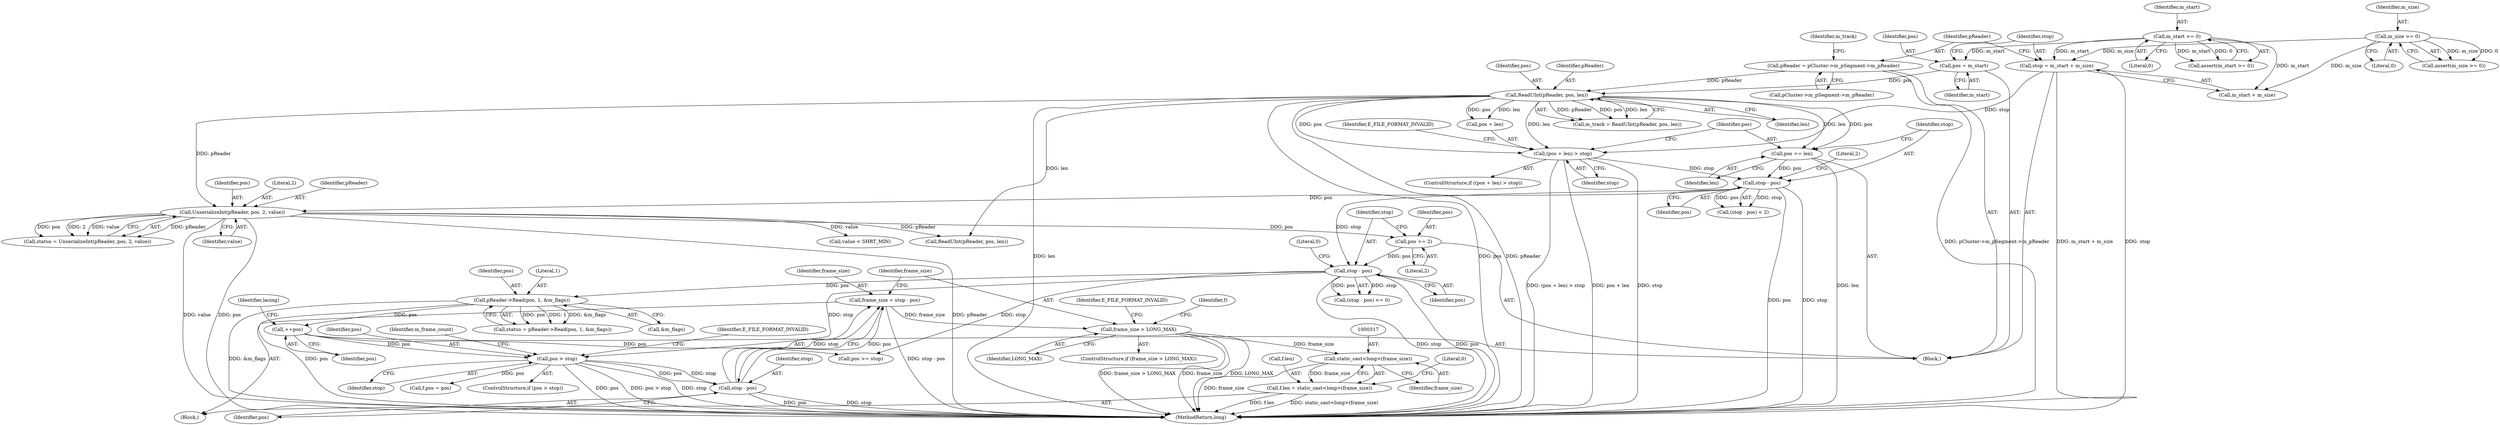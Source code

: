 digraph "1_Android_04839626ed859623901ebd3a5fd483982186b59d_174@integer" {
"1000301" [label="(Call,frame_size = stop - pos)"];
"1000303" [label="(Call,stop - pos)"];
"1000277" [label="(Call,pos > stop)"];
"1000269" [label="(Call,++pos)"];
"1000251" [label="(Call,pReader->Read(pos, 1, &m_flags))"];
"1000243" [label="(Call,stop - pos)"];
"1000202" [label="(Call,stop - pos)"];
"1000190" [label="(Call,(pos + len) > stop)"];
"1000179" [label="(Call,ReadUInt(pReader, pos, len))"];
"1000170" [label="(Call,pReader = pCluster->m_pSegment->m_pReader)"];
"1000160" [label="(Call,pos = m_start)"];
"1000140" [label="(Call,m_start >= 0)"];
"1000164" [label="(Call,stop = m_start + m_size)"];
"1000144" [label="(Call,m_size >= 0)"];
"1000197" [label="(Call,pos += len)"];
"1000238" [label="(Call,pos += 2)"];
"1000212" [label="(Call,UnserializeInt(pReader, pos, 2, value))"];
"1000307" [label="(Call,frame_size > LONG_MAX)"];
"1000316" [label="(Call,static_cast<long>(frame_size))"];
"1000312" [label="(Call,f.len = static_cast<long>(frame_size))"];
"1000251" [label="(Call,pReader->Read(pos, 1, &m_flags))"];
"1000171" [label="(Identifier,pReader)"];
"1000222" [label="(Call,value < SHRT_MIN)"];
"1000191" [label="(Call,pos + len)"];
"1000141" [label="(Identifier,m_start)"];
"1000303" [label="(Call,stop - pos)"];
"1000252" [label="(Identifier,pos)"];
"1000199" [label="(Identifier,len)"];
"1000202" [label="(Call,stop - pos)"];
"1000214" [label="(Identifier,pos)"];
"1000172" [label="(Call,pCluster->m_pSegment->m_pReader)"];
"1000309" [label="(Identifier,LONG_MAX)"];
"1000122" [label="(Block,)"];
"1000145" [label="(Identifier,m_size)"];
"1000306" [label="(ControlStructure,if (frame_size > LONG_MAX))"];
"1000215" [label="(Literal,2)"];
"1000196" [label="(Identifier,E_FILE_FORMAT_INVALID)"];
"1000312" [label="(Call,f.len = static_cast<long>(frame_size))"];
"1000177" [label="(Call,m_track = ReadUInt(pReader, pos, len))"];
"1000316" [label="(Call,static_cast<long>(frame_size))"];
"1000144" [label="(Call,m_size >= 0)"];
"1000305" [label="(Identifier,pos)"];
"1000194" [label="(Identifier,stop)"];
"1000198" [label="(Identifier,pos)"];
"1000239" [label="(Identifier,pos)"];
"1000143" [label="(Call,assert(m_size >= 0))"];
"1000161" [label="(Identifier,pos)"];
"1000270" [label="(Identifier,pos)"];
"1000164" [label="(Call,stop = m_start + m_size)"];
"1000197" [label="(Call,pos += len)"];
"1000213" [label="(Identifier,pReader)"];
"1000311" [label="(Identifier,E_FILE_FORMAT_INVALID)"];
"1000204" [label="(Identifier,pos)"];
"1000308" [label="(Identifier,frame_size)"];
"1000295" [label="(Call,f.pos = pos)"];
"1000275" [label="(Block,)"];
"1000162" [label="(Identifier,m_start)"];
"1000165" [label="(Identifier,stop)"];
"1000307" [label="(Call,frame_size > LONG_MAX)"];
"1000278" [label="(Identifier,pos)"];
"1000269" [label="(Call,++pos)"];
"1000240" [label="(Literal,2)"];
"1000212" [label="(Call,UnserializeInt(pReader, pos, 2, value))"];
"1000304" [label="(Identifier,stop)"];
"1000302" [label="(Identifier,frame_size)"];
"1000146" [label="(Literal,0)"];
"1000160" [label="(Call,pos = m_start)"];
"1000276" [label="(ControlStructure,if (pos > stop))"];
"1000181" [label="(Identifier,pos)"];
"1000249" [label="(Call,status = pReader->Read(pos, 1, &m_flags))"];
"1000244" [label="(Identifier,stop)"];
"1000142" [label="(Literal,0)"];
"1000190" [label="(Call,(pos + len) > stop)"];
"1000283" [label="(Identifier,m_frame_count)"];
"1000277" [label="(Call,pos > stop)"];
"1000942" [label="(MethodReturn,long)"];
"1000166" [label="(Call,m_start + m_size)"];
"1000238" [label="(Call,pos += 2)"];
"1000245" [label="(Identifier,pos)"];
"1000246" [label="(Literal,0)"];
"1000139" [label="(Call,assert(m_start >= 0))"];
"1000210" [label="(Call,status = UnserializeInt(pReader, pos, 2, value))"];
"1000242" [label="(Call,(stop - pos) <= 0)"];
"1000201" [label="(Call,(stop - pos) < 2)"];
"1000273" [label="(Identifier,lacing)"];
"1000179" [label="(Call,ReadUInt(pReader, pos, len))"];
"1000301" [label="(Call,frame_size = stop - pos)"];
"1000279" [label="(Identifier,stop)"];
"1000178" [label="(Identifier,m_track)"];
"1000320" [label="(Literal,0)"];
"1000281" [label="(Identifier,E_FILE_FORMAT_INVALID)"];
"1000636" [label="(Call,ReadUInt(pReader, pos, len))"];
"1000318" [label="(Identifier,frame_size)"];
"1000180" [label="(Identifier,pReader)"];
"1000216" [label="(Identifier,value)"];
"1000140" [label="(Call,m_start >= 0)"];
"1000205" [label="(Literal,2)"];
"1000253" [label="(Literal,1)"];
"1000203" [label="(Identifier,stop)"];
"1000243" [label="(Call,stop - pos)"];
"1000170" [label="(Call,pReader = pCluster->m_pSegment->m_pReader)"];
"1000254" [label="(Call,&m_flags)"];
"1000314" [label="(Identifier,f)"];
"1000322" [label="(Call,pos >= stop)"];
"1000313" [label="(Call,f.len)"];
"1000189" [label="(ControlStructure,if ((pos + len) > stop))"];
"1000182" [label="(Identifier,len)"];
"1000301" -> "1000275"  [label="AST: "];
"1000301" -> "1000303"  [label="CFG: "];
"1000302" -> "1000301"  [label="AST: "];
"1000303" -> "1000301"  [label="AST: "];
"1000308" -> "1000301"  [label="CFG: "];
"1000301" -> "1000942"  [label="DDG: stop - pos"];
"1000303" -> "1000301"  [label="DDG: stop"];
"1000303" -> "1000301"  [label="DDG: pos"];
"1000301" -> "1000307"  [label="DDG: frame_size"];
"1000303" -> "1000305"  [label="CFG: "];
"1000304" -> "1000303"  [label="AST: "];
"1000305" -> "1000303"  [label="AST: "];
"1000303" -> "1000942"  [label="DDG: stop"];
"1000303" -> "1000942"  [label="DDG: pos"];
"1000277" -> "1000303"  [label="DDG: stop"];
"1000277" -> "1000303"  [label="DDG: pos"];
"1000277" -> "1000276"  [label="AST: "];
"1000277" -> "1000279"  [label="CFG: "];
"1000278" -> "1000277"  [label="AST: "];
"1000279" -> "1000277"  [label="AST: "];
"1000281" -> "1000277"  [label="CFG: "];
"1000283" -> "1000277"  [label="CFG: "];
"1000277" -> "1000942"  [label="DDG: pos"];
"1000277" -> "1000942"  [label="DDG: pos > stop"];
"1000277" -> "1000942"  [label="DDG: stop"];
"1000269" -> "1000277"  [label="DDG: pos"];
"1000243" -> "1000277"  [label="DDG: stop"];
"1000277" -> "1000295"  [label="DDG: pos"];
"1000269" -> "1000122"  [label="AST: "];
"1000269" -> "1000270"  [label="CFG: "];
"1000270" -> "1000269"  [label="AST: "];
"1000273" -> "1000269"  [label="CFG: "];
"1000251" -> "1000269"  [label="DDG: pos"];
"1000269" -> "1000322"  [label="DDG: pos"];
"1000251" -> "1000249"  [label="AST: "];
"1000251" -> "1000254"  [label="CFG: "];
"1000252" -> "1000251"  [label="AST: "];
"1000253" -> "1000251"  [label="AST: "];
"1000254" -> "1000251"  [label="AST: "];
"1000249" -> "1000251"  [label="CFG: "];
"1000251" -> "1000942"  [label="DDG: &m_flags"];
"1000251" -> "1000942"  [label="DDG: pos"];
"1000251" -> "1000249"  [label="DDG: pos"];
"1000251" -> "1000249"  [label="DDG: 1"];
"1000251" -> "1000249"  [label="DDG: &m_flags"];
"1000243" -> "1000251"  [label="DDG: pos"];
"1000243" -> "1000242"  [label="AST: "];
"1000243" -> "1000245"  [label="CFG: "];
"1000244" -> "1000243"  [label="AST: "];
"1000245" -> "1000243"  [label="AST: "];
"1000246" -> "1000243"  [label="CFG: "];
"1000243" -> "1000942"  [label="DDG: stop"];
"1000243" -> "1000942"  [label="DDG: pos"];
"1000243" -> "1000242"  [label="DDG: stop"];
"1000243" -> "1000242"  [label="DDG: pos"];
"1000202" -> "1000243"  [label="DDG: stop"];
"1000238" -> "1000243"  [label="DDG: pos"];
"1000243" -> "1000322"  [label="DDG: stop"];
"1000202" -> "1000201"  [label="AST: "];
"1000202" -> "1000204"  [label="CFG: "];
"1000203" -> "1000202"  [label="AST: "];
"1000204" -> "1000202"  [label="AST: "];
"1000205" -> "1000202"  [label="CFG: "];
"1000202" -> "1000942"  [label="DDG: stop"];
"1000202" -> "1000942"  [label="DDG: pos"];
"1000202" -> "1000201"  [label="DDG: stop"];
"1000202" -> "1000201"  [label="DDG: pos"];
"1000190" -> "1000202"  [label="DDG: stop"];
"1000197" -> "1000202"  [label="DDG: pos"];
"1000202" -> "1000212"  [label="DDG: pos"];
"1000190" -> "1000189"  [label="AST: "];
"1000190" -> "1000194"  [label="CFG: "];
"1000191" -> "1000190"  [label="AST: "];
"1000194" -> "1000190"  [label="AST: "];
"1000196" -> "1000190"  [label="CFG: "];
"1000198" -> "1000190"  [label="CFG: "];
"1000190" -> "1000942"  [label="DDG: stop"];
"1000190" -> "1000942"  [label="DDG: (pos + len) > stop"];
"1000190" -> "1000942"  [label="DDG: pos + len"];
"1000179" -> "1000190"  [label="DDG: pos"];
"1000179" -> "1000190"  [label="DDG: len"];
"1000164" -> "1000190"  [label="DDG: stop"];
"1000179" -> "1000177"  [label="AST: "];
"1000179" -> "1000182"  [label="CFG: "];
"1000180" -> "1000179"  [label="AST: "];
"1000181" -> "1000179"  [label="AST: "];
"1000182" -> "1000179"  [label="AST: "];
"1000177" -> "1000179"  [label="CFG: "];
"1000179" -> "1000942"  [label="DDG: len"];
"1000179" -> "1000942"  [label="DDG: pos"];
"1000179" -> "1000942"  [label="DDG: pReader"];
"1000179" -> "1000177"  [label="DDG: pReader"];
"1000179" -> "1000177"  [label="DDG: pos"];
"1000179" -> "1000177"  [label="DDG: len"];
"1000170" -> "1000179"  [label="DDG: pReader"];
"1000160" -> "1000179"  [label="DDG: pos"];
"1000179" -> "1000191"  [label="DDG: pos"];
"1000179" -> "1000191"  [label="DDG: len"];
"1000179" -> "1000197"  [label="DDG: len"];
"1000179" -> "1000197"  [label="DDG: pos"];
"1000179" -> "1000212"  [label="DDG: pReader"];
"1000179" -> "1000636"  [label="DDG: len"];
"1000170" -> "1000122"  [label="AST: "];
"1000170" -> "1000172"  [label="CFG: "];
"1000171" -> "1000170"  [label="AST: "];
"1000172" -> "1000170"  [label="AST: "];
"1000178" -> "1000170"  [label="CFG: "];
"1000170" -> "1000942"  [label="DDG: pCluster->m_pSegment->m_pReader"];
"1000160" -> "1000122"  [label="AST: "];
"1000160" -> "1000162"  [label="CFG: "];
"1000161" -> "1000160"  [label="AST: "];
"1000162" -> "1000160"  [label="AST: "];
"1000165" -> "1000160"  [label="CFG: "];
"1000140" -> "1000160"  [label="DDG: m_start"];
"1000140" -> "1000139"  [label="AST: "];
"1000140" -> "1000142"  [label="CFG: "];
"1000141" -> "1000140"  [label="AST: "];
"1000142" -> "1000140"  [label="AST: "];
"1000139" -> "1000140"  [label="CFG: "];
"1000140" -> "1000139"  [label="DDG: m_start"];
"1000140" -> "1000139"  [label="DDG: 0"];
"1000140" -> "1000164"  [label="DDG: m_start"];
"1000140" -> "1000166"  [label="DDG: m_start"];
"1000164" -> "1000122"  [label="AST: "];
"1000164" -> "1000166"  [label="CFG: "];
"1000165" -> "1000164"  [label="AST: "];
"1000166" -> "1000164"  [label="AST: "];
"1000171" -> "1000164"  [label="CFG: "];
"1000164" -> "1000942"  [label="DDG: m_start + m_size"];
"1000164" -> "1000942"  [label="DDG: stop"];
"1000144" -> "1000164"  [label="DDG: m_size"];
"1000144" -> "1000143"  [label="AST: "];
"1000144" -> "1000146"  [label="CFG: "];
"1000145" -> "1000144"  [label="AST: "];
"1000146" -> "1000144"  [label="AST: "];
"1000143" -> "1000144"  [label="CFG: "];
"1000144" -> "1000143"  [label="DDG: m_size"];
"1000144" -> "1000143"  [label="DDG: 0"];
"1000144" -> "1000166"  [label="DDG: m_size"];
"1000197" -> "1000122"  [label="AST: "];
"1000197" -> "1000199"  [label="CFG: "];
"1000198" -> "1000197"  [label="AST: "];
"1000199" -> "1000197"  [label="AST: "];
"1000203" -> "1000197"  [label="CFG: "];
"1000197" -> "1000942"  [label="DDG: len"];
"1000238" -> "1000122"  [label="AST: "];
"1000238" -> "1000240"  [label="CFG: "];
"1000239" -> "1000238"  [label="AST: "];
"1000240" -> "1000238"  [label="AST: "];
"1000244" -> "1000238"  [label="CFG: "];
"1000212" -> "1000238"  [label="DDG: pos"];
"1000212" -> "1000210"  [label="AST: "];
"1000212" -> "1000216"  [label="CFG: "];
"1000213" -> "1000212"  [label="AST: "];
"1000214" -> "1000212"  [label="AST: "];
"1000215" -> "1000212"  [label="AST: "];
"1000216" -> "1000212"  [label="AST: "];
"1000210" -> "1000212"  [label="CFG: "];
"1000212" -> "1000942"  [label="DDG: value"];
"1000212" -> "1000942"  [label="DDG: pos"];
"1000212" -> "1000942"  [label="DDG: pReader"];
"1000212" -> "1000210"  [label="DDG: pReader"];
"1000212" -> "1000210"  [label="DDG: pos"];
"1000212" -> "1000210"  [label="DDG: 2"];
"1000212" -> "1000210"  [label="DDG: value"];
"1000212" -> "1000222"  [label="DDG: value"];
"1000212" -> "1000636"  [label="DDG: pReader"];
"1000307" -> "1000306"  [label="AST: "];
"1000307" -> "1000309"  [label="CFG: "];
"1000308" -> "1000307"  [label="AST: "];
"1000309" -> "1000307"  [label="AST: "];
"1000311" -> "1000307"  [label="CFG: "];
"1000314" -> "1000307"  [label="CFG: "];
"1000307" -> "1000942"  [label="DDG: LONG_MAX"];
"1000307" -> "1000942"  [label="DDG: frame_size > LONG_MAX"];
"1000307" -> "1000942"  [label="DDG: frame_size"];
"1000307" -> "1000316"  [label="DDG: frame_size"];
"1000316" -> "1000312"  [label="AST: "];
"1000316" -> "1000318"  [label="CFG: "];
"1000317" -> "1000316"  [label="AST: "];
"1000318" -> "1000316"  [label="AST: "];
"1000312" -> "1000316"  [label="CFG: "];
"1000316" -> "1000942"  [label="DDG: frame_size"];
"1000316" -> "1000312"  [label="DDG: frame_size"];
"1000312" -> "1000275"  [label="AST: "];
"1000313" -> "1000312"  [label="AST: "];
"1000320" -> "1000312"  [label="CFG: "];
"1000312" -> "1000942"  [label="DDG: static_cast<long>(frame_size)"];
"1000312" -> "1000942"  [label="DDG: f.len"];
}
